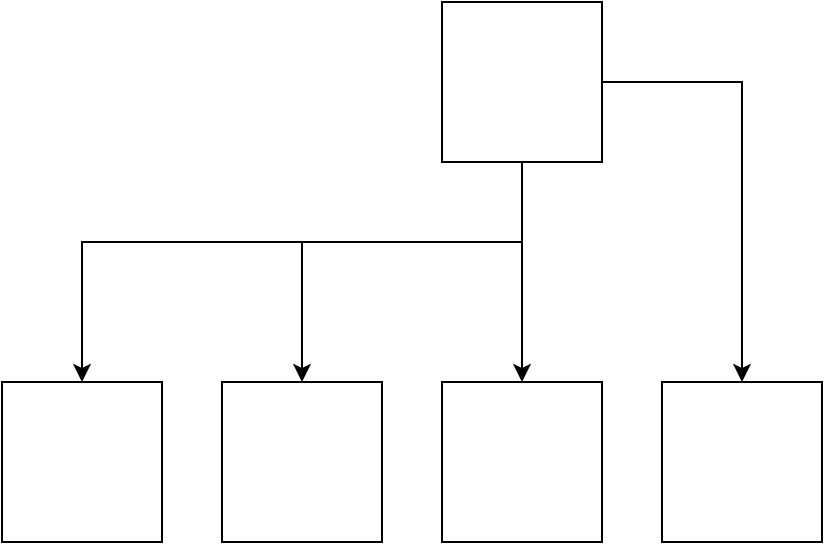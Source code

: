 <mxfile version="20.3.0" type="device"><diagram id="DbEVY7Y8vyUtM-KTNZij" name="Page-1"><mxGraphModel dx="1038" dy="641" grid="1" gridSize="10" guides="1" tooltips="1" connect="1" arrows="1" fold="1" page="1" pageScale="1" pageWidth="827" pageHeight="1169" math="0" shadow="0"><root><mxCell id="0"/><mxCell id="1" parent="0"/><mxCell id="1V1Bp3acYymXhmOVL8BM-3" style="edgeStyle=orthogonalEdgeStyle;rounded=0;orthogonalLoop=1;jettySize=auto;html=1;entryX=0.5;entryY=0;entryDx=0;entryDy=0;" edge="1" parent="1" source="1V1Bp3acYymXhmOVL8BM-1" target="1V1Bp3acYymXhmOVL8BM-2"><mxGeometry relative="1" as="geometry"><Array as="points"><mxPoint x="440" y="240"/><mxPoint x="220" y="240"/></Array></mxGeometry></mxCell><mxCell id="1V1Bp3acYymXhmOVL8BM-5" value="" style="edgeStyle=orthogonalEdgeStyle;rounded=0;orthogonalLoop=1;jettySize=auto;html=1;" edge="1" parent="1" source="1V1Bp3acYymXhmOVL8BM-1" target="1V1Bp3acYymXhmOVL8BM-4"><mxGeometry relative="1" as="geometry"><Array as="points"><mxPoint x="440" y="240"/><mxPoint x="330" y="240"/></Array></mxGeometry></mxCell><mxCell id="1V1Bp3acYymXhmOVL8BM-7" value="" style="edgeStyle=orthogonalEdgeStyle;rounded=0;orthogonalLoop=1;jettySize=auto;html=1;" edge="1" parent="1" source="1V1Bp3acYymXhmOVL8BM-1" target="1V1Bp3acYymXhmOVL8BM-6"><mxGeometry relative="1" as="geometry"/></mxCell><mxCell id="1V1Bp3acYymXhmOVL8BM-9" value="" style="edgeStyle=orthogonalEdgeStyle;rounded=0;orthogonalLoop=1;jettySize=auto;html=1;" edge="1" parent="1" source="1V1Bp3acYymXhmOVL8BM-1" target="1V1Bp3acYymXhmOVL8BM-8"><mxGeometry relative="1" as="geometry"/></mxCell><mxCell id="1V1Bp3acYymXhmOVL8BM-1" value="" style="whiteSpace=wrap;html=1;aspect=fixed;" vertex="1" parent="1"><mxGeometry x="400" y="120" width="80" height="80" as="geometry"/></mxCell><mxCell id="1V1Bp3acYymXhmOVL8BM-2" value="" style="whiteSpace=wrap;html=1;aspect=fixed;" vertex="1" parent="1"><mxGeometry x="180" y="310" width="80" height="80" as="geometry"/></mxCell><mxCell id="1V1Bp3acYymXhmOVL8BM-4" value="" style="whiteSpace=wrap;html=1;aspect=fixed;" vertex="1" parent="1"><mxGeometry x="290" y="310" width="80" height="80" as="geometry"/></mxCell><mxCell id="1V1Bp3acYymXhmOVL8BM-6" value="" style="whiteSpace=wrap;html=1;aspect=fixed;" vertex="1" parent="1"><mxGeometry x="400" y="310" width="80" height="80" as="geometry"/></mxCell><mxCell id="1V1Bp3acYymXhmOVL8BM-8" value="" style="whiteSpace=wrap;html=1;aspect=fixed;" vertex="1" parent="1"><mxGeometry x="510" y="310" width="80" height="80" as="geometry"/></mxCell></root></mxGraphModel></diagram></mxfile>